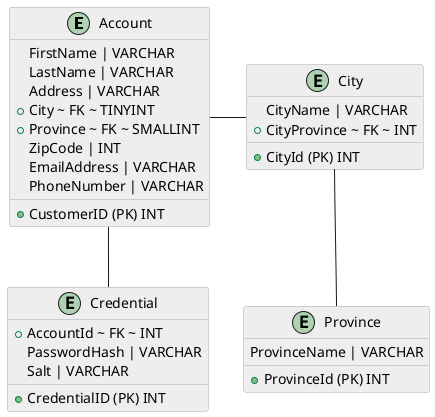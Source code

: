 @startuml

!define TABLE_BORDER_COLOR #AAAAAA
!define TABLE_HEADER_COLOR #CCCCCC
!define TABLE_ROW_COLOR #EEEEEE
!define RELATION_COLOR #999999

!define ENTITY_START_ROW |||
!define ENTITY_END_ROW |||

!define PK_ROW (PK)
!define FK_ROW ~ FK ~
!define FIELD_ROW |

skinparam class {
    BorderColor TABLE_BORDER_COLOR
    HeaderBackgroundColor TABLE_HEADER_COLOR
    BackgroundColor TABLE_ROW_COLOR
}

entity "Account" as account {
    +CustomerID PK_ROW INT
    FirstName FIELD_ROW VARCHAR
    LastName FIELD_ROW VARCHAR
    Address FIELD_ROW VARCHAR
    +City FK_ROW TINYINT
    +Province FK_ROW SMALLINT
    ZipCode FIELD_ROW INT
    EmailAddress FIELD_ROW VARCHAR
    PhoneNumber FIELD_ROW VARCHAR
}

entity "City" as city {
    +CityId PK_ROW INT
    CityName FIELD_ROW VARCHAR
    +CityProvince FK_ROW INT
}

entity "Province" as province {
    +ProvinceId PK_ROW INT
    ProvinceName FIELD_ROW VARCHAR
}

entity "Credential" as credential {
    +CredentialID PK_ROW INT
    +AccountId FK_ROW INT
    PasswordHash FIELD_ROW VARCHAR
    Salt FIELD_ROW VARCHAR
}

account - city
account -- credential
city -- province

@enduml
